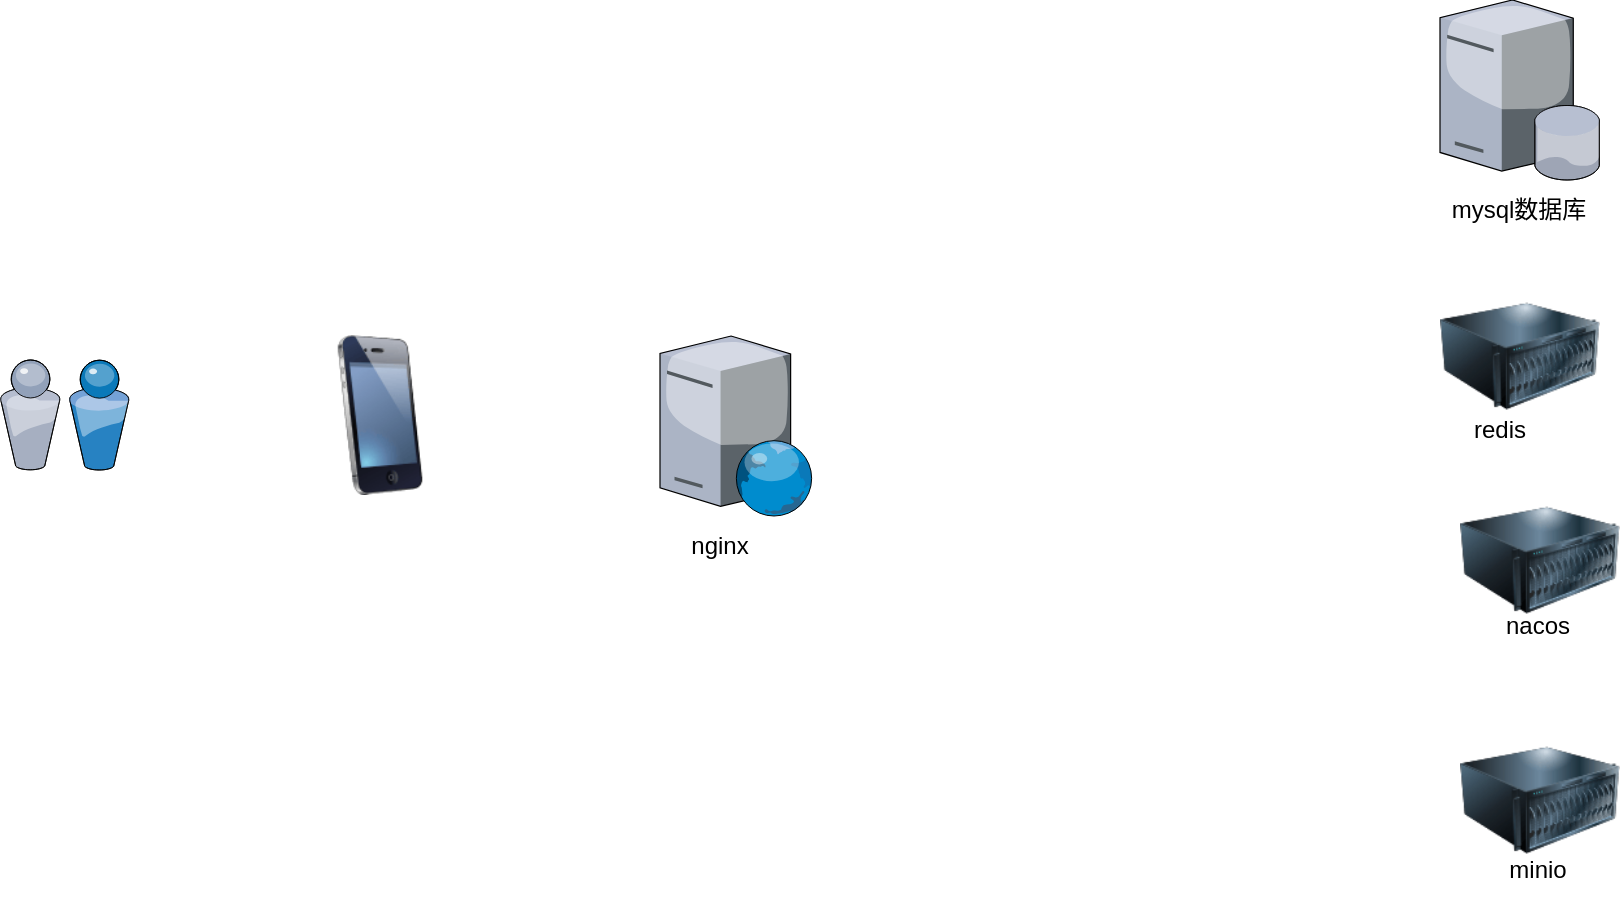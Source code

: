 <mxfile version="16.6.4" type="github">
  <diagram name="Page-1" id="822b0af5-4adb-64df-f703-e8dfc1f81529">
    <mxGraphModel dx="1422" dy="762" grid="1" gridSize="10" guides="1" tooltips="1" connect="1" arrows="1" fold="1" page="1" pageScale="1" pageWidth="1100" pageHeight="850" background="none" math="0" shadow="0">
      <root>
        <mxCell id="0" />
        <mxCell id="1" parent="0" />
        <mxCell id="pUI5jw5r8TG5X6O_smbY-1" value="" style="verticalLabelPosition=bottom;sketch=0;aspect=fixed;html=1;verticalAlign=top;strokeColor=none;align=center;outlineConnect=0;shape=mxgraph.citrix.users;" vertex="1" parent="1">
          <mxGeometry x="70" y="230" width="64.5" height="55" as="geometry" />
        </mxCell>
        <mxCell id="pUI5jw5r8TG5X6O_smbY-4" value="" style="image;html=1;image=img/lib/clip_art/telecommunication/iPhone_128x128.png" vertex="1" parent="1">
          <mxGeometry x="220" y="217.5" width="80" height="80" as="geometry" />
        </mxCell>
        <mxCell id="pUI5jw5r8TG5X6O_smbY-5" value="" style="verticalLabelPosition=bottom;sketch=0;aspect=fixed;html=1;verticalAlign=top;strokeColor=none;align=center;outlineConnect=0;shape=mxgraph.citrix.database_server;" vertex="1" parent="1">
          <mxGeometry x="790" y="50" width="80" height="90" as="geometry" />
        </mxCell>
        <mxCell id="pUI5jw5r8TG5X6O_smbY-6" value="" style="verticalLabelPosition=bottom;sketch=0;aspect=fixed;html=1;verticalAlign=top;strokeColor=none;align=center;outlineConnect=0;shape=mxgraph.citrix.web_server;" vertex="1" parent="1">
          <mxGeometry x="400" y="218" width="76.5" height="90" as="geometry" />
        </mxCell>
        <mxCell id="pUI5jw5r8TG5X6O_smbY-7" value="" style="image;html=1;image=img/lib/clip_art/computers/Server_128x128.png" vertex="1" parent="1">
          <mxGeometry x="800" y="290" width="80" height="80" as="geometry" />
        </mxCell>
        <mxCell id="pUI5jw5r8TG5X6O_smbY-8" value="" style="image;html=1;image=img/lib/clip_art/computers/Server_128x128.png" vertex="1" parent="1">
          <mxGeometry x="800" y="410" width="80" height="80" as="geometry" />
        </mxCell>
        <mxCell id="pUI5jw5r8TG5X6O_smbY-10" value="" style="image;html=1;image=img/lib/clip_art/computers/Server_128x128.png" vertex="1" parent="1">
          <mxGeometry x="790" y="188" width="80" height="80" as="geometry" />
        </mxCell>
        <mxCell id="pUI5jw5r8TG5X6O_smbY-11" value="mysql数据库" style="text;html=1;strokeColor=none;fillColor=none;align=center;verticalAlign=middle;whiteSpace=wrap;rounded=0;" vertex="1" parent="1">
          <mxGeometry x="790" y="140" width="79" height="30" as="geometry" />
        </mxCell>
        <mxCell id="pUI5jw5r8TG5X6O_smbY-12" value="redis" style="text;html=1;strokeColor=none;fillColor=none;align=center;verticalAlign=middle;whiteSpace=wrap;rounded=0;" vertex="1" parent="1">
          <mxGeometry x="790" y="250" width="60" height="30" as="geometry" />
        </mxCell>
        <mxCell id="pUI5jw5r8TG5X6O_smbY-13" value="nacos" style="text;html=1;strokeColor=none;fillColor=none;align=center;verticalAlign=middle;whiteSpace=wrap;rounded=0;" vertex="1" parent="1">
          <mxGeometry x="809" y="347.5" width="60" height="30" as="geometry" />
        </mxCell>
        <mxCell id="pUI5jw5r8TG5X6O_smbY-14" value="minio" style="text;html=1;strokeColor=none;fillColor=none;align=center;verticalAlign=middle;whiteSpace=wrap;rounded=0;" vertex="1" parent="1">
          <mxGeometry x="809" y="470" width="60" height="30" as="geometry" />
        </mxCell>
        <mxCell id="pUI5jw5r8TG5X6O_smbY-15" value="nginx" style="text;html=1;strokeColor=none;fillColor=none;align=center;verticalAlign=middle;whiteSpace=wrap;rounded=0;" vertex="1" parent="1">
          <mxGeometry x="400" y="308" width="60" height="30" as="geometry" />
        </mxCell>
      </root>
    </mxGraphModel>
  </diagram>
</mxfile>
